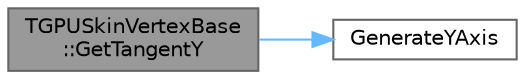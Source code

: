 digraph "TGPUSkinVertexBase::GetTangentY"
{
 // INTERACTIVE_SVG=YES
 // LATEX_PDF_SIZE
  bgcolor="transparent";
  edge [fontname=Helvetica,fontsize=10,labelfontname=Helvetica,labelfontsize=10];
  node [fontname=Helvetica,fontsize=10,shape=box,height=0.2,width=0.4];
  rankdir="LR";
  Node1 [id="Node000001",label="TGPUSkinVertexBase\l::GetTangentY",height=0.2,width=0.4,color="gray40", fillcolor="grey60", style="filled", fontcolor="black",tooltip=" "];
  Node1 -> Node2 [id="edge1_Node000001_Node000002",color="steelblue1",style="solid",tooltip=" "];
  Node2 [id="Node000002",label="GenerateYAxis",height=0.2,width=0.4,color="grey40", fillcolor="white", style="filled",URL="$de/dba/RenderMath_8h.html#a121d046299d1f395a88f8b647b7c09c7",tooltip="Given 2 axes of a basis stored as a packed type, regenerates the y-axis tangent vector and scales by ..."];
}
